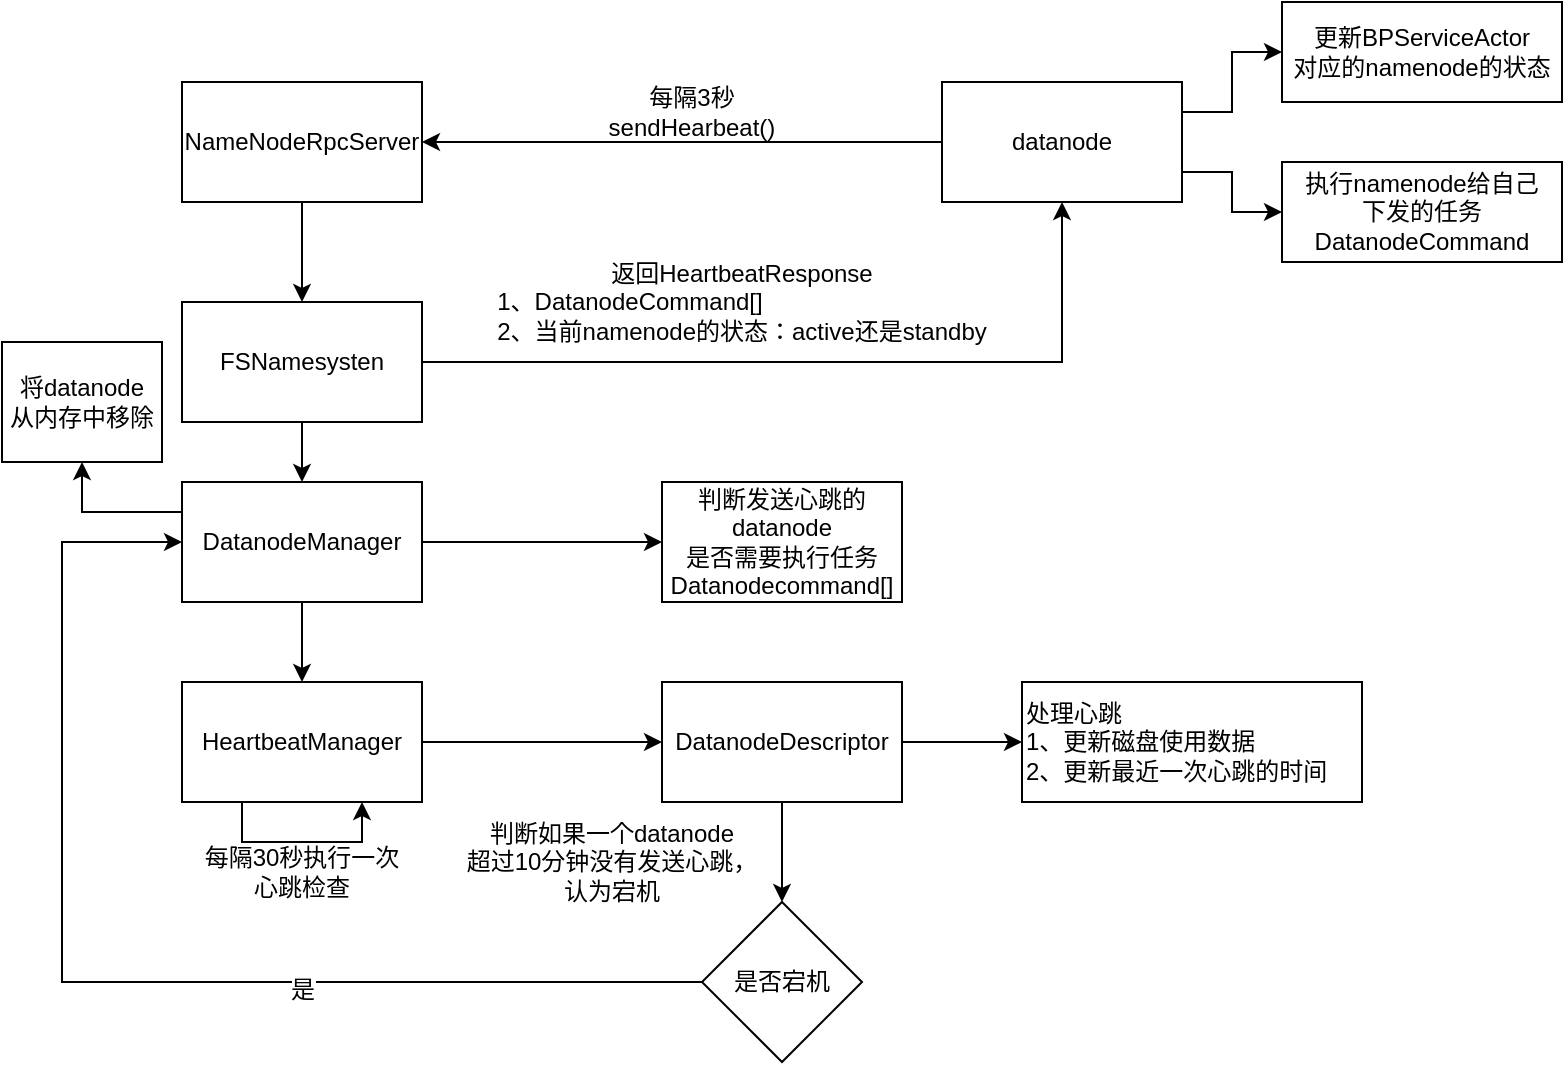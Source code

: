 <mxfile version="12.4.9" type="github">
  <diagram id="aWCTTcLlyL8U0ylBuCDs" name="第 1 页">
    <mxGraphModel dx="1422" dy="713" grid="1" gridSize="10" guides="1" tooltips="1" connect="1" arrows="1" fold="1" page="1" pageScale="1" pageWidth="827" pageHeight="1169" math="0" shadow="0">
      <root>
        <mxCell id="0"/>
        <mxCell id="1" parent="0"/>
        <mxCell id="vIRnpeh7JYYExMLSduEu-4" style="edgeStyle=orthogonalEdgeStyle;rounded=0;orthogonalLoop=1;jettySize=auto;html=1;exitX=1;exitY=0.25;exitDx=0;exitDy=0;entryX=0;entryY=0.5;entryDx=0;entryDy=0;" edge="1" parent="1" source="vIRnpeh7JYYExMLSduEu-1" target="vIRnpeh7JYYExMLSduEu-2">
          <mxGeometry relative="1" as="geometry"/>
        </mxCell>
        <mxCell id="vIRnpeh7JYYExMLSduEu-5" style="edgeStyle=orthogonalEdgeStyle;rounded=0;orthogonalLoop=1;jettySize=auto;html=1;exitX=1;exitY=0.75;exitDx=0;exitDy=0;entryX=0;entryY=0.5;entryDx=0;entryDy=0;" edge="1" parent="1" source="vIRnpeh7JYYExMLSduEu-1" target="vIRnpeh7JYYExMLSduEu-3">
          <mxGeometry relative="1" as="geometry"/>
        </mxCell>
        <mxCell id="vIRnpeh7JYYExMLSduEu-7" style="edgeStyle=orthogonalEdgeStyle;rounded=0;orthogonalLoop=1;jettySize=auto;html=1;" edge="1" parent="1" source="vIRnpeh7JYYExMLSduEu-1" target="vIRnpeh7JYYExMLSduEu-6">
          <mxGeometry relative="1" as="geometry"/>
        </mxCell>
        <mxCell id="vIRnpeh7JYYExMLSduEu-1" value="datanode" style="rounded=0;whiteSpace=wrap;html=1;" vertex="1" parent="1">
          <mxGeometry x="470" y="100" width="120" height="60" as="geometry"/>
        </mxCell>
        <mxCell id="vIRnpeh7JYYExMLSduEu-2" value="更新BPServiceActor&lt;br&gt;对应的namenode的状态" style="rounded=0;whiteSpace=wrap;html=1;" vertex="1" parent="1">
          <mxGeometry x="640" y="60" width="140" height="50" as="geometry"/>
        </mxCell>
        <mxCell id="vIRnpeh7JYYExMLSduEu-3" value="执行namenode给自己&lt;br&gt;下发的任务&lt;br&gt;DatanodeCommand" style="rounded=0;whiteSpace=wrap;html=1;" vertex="1" parent="1">
          <mxGeometry x="640" y="140" width="140" height="50" as="geometry"/>
        </mxCell>
        <mxCell id="vIRnpeh7JYYExMLSduEu-27" style="edgeStyle=orthogonalEdgeStyle;rounded=0;orthogonalLoop=1;jettySize=auto;html=1;entryX=0.5;entryY=0;entryDx=0;entryDy=0;" edge="1" parent="1" source="vIRnpeh7JYYExMLSduEu-6" target="vIRnpeh7JYYExMLSduEu-11">
          <mxGeometry relative="1" as="geometry"/>
        </mxCell>
        <mxCell id="vIRnpeh7JYYExMLSduEu-6" value="NameNodeRpcServer" style="rounded=0;whiteSpace=wrap;html=1;" vertex="1" parent="1">
          <mxGeometry x="90" y="100" width="120" height="60" as="geometry"/>
        </mxCell>
        <mxCell id="vIRnpeh7JYYExMLSduEu-8" value="每隔3秒&lt;br&gt;sendHearbeat()" style="text;html=1;strokeColor=none;fillColor=none;align=center;verticalAlign=middle;whiteSpace=wrap;rounded=0;" vertex="1" parent="1">
          <mxGeometry x="290" y="100" width="110" height="30" as="geometry"/>
        </mxCell>
        <mxCell id="vIRnpeh7JYYExMLSduEu-28" style="edgeStyle=orthogonalEdgeStyle;rounded=0;orthogonalLoop=1;jettySize=auto;html=1;entryX=0.5;entryY=0;entryDx=0;entryDy=0;" edge="1" parent="1" source="vIRnpeh7JYYExMLSduEu-11" target="vIRnpeh7JYYExMLSduEu-12">
          <mxGeometry relative="1" as="geometry"/>
        </mxCell>
        <mxCell id="vIRnpeh7JYYExMLSduEu-33" style="edgeStyle=orthogonalEdgeStyle;rounded=0;orthogonalLoop=1;jettySize=auto;html=1;entryX=0.5;entryY=1;entryDx=0;entryDy=0;" edge="1" parent="1" source="vIRnpeh7JYYExMLSduEu-11" target="vIRnpeh7JYYExMLSduEu-1">
          <mxGeometry relative="1" as="geometry"/>
        </mxCell>
        <mxCell id="vIRnpeh7JYYExMLSduEu-11" value="FSNamesysten" style="rounded=0;whiteSpace=wrap;html=1;" vertex="1" parent="1">
          <mxGeometry x="90" y="210" width="120" height="60" as="geometry"/>
        </mxCell>
        <mxCell id="vIRnpeh7JYYExMLSduEu-15" style="edgeStyle=orthogonalEdgeStyle;rounded=0;orthogonalLoop=1;jettySize=auto;html=1;" edge="1" parent="1" source="vIRnpeh7JYYExMLSduEu-12" target="vIRnpeh7JYYExMLSduEu-14">
          <mxGeometry relative="1" as="geometry"/>
        </mxCell>
        <mxCell id="vIRnpeh7JYYExMLSduEu-29" style="edgeStyle=orthogonalEdgeStyle;rounded=0;orthogonalLoop=1;jettySize=auto;html=1;entryX=0.5;entryY=0;entryDx=0;entryDy=0;" edge="1" parent="1" source="vIRnpeh7JYYExMLSduEu-12" target="vIRnpeh7JYYExMLSduEu-13">
          <mxGeometry relative="1" as="geometry"/>
        </mxCell>
        <mxCell id="vIRnpeh7JYYExMLSduEu-32" style="edgeStyle=orthogonalEdgeStyle;rounded=0;orthogonalLoop=1;jettySize=auto;html=1;exitX=0;exitY=0.25;exitDx=0;exitDy=0;entryX=0.5;entryY=1;entryDx=0;entryDy=0;" edge="1" parent="1" source="vIRnpeh7JYYExMLSduEu-12" target="vIRnpeh7JYYExMLSduEu-30">
          <mxGeometry relative="1" as="geometry"/>
        </mxCell>
        <mxCell id="vIRnpeh7JYYExMLSduEu-12" value="DatanodeManager" style="rounded=0;whiteSpace=wrap;html=1;" vertex="1" parent="1">
          <mxGeometry x="90" y="300" width="120" height="60" as="geometry"/>
        </mxCell>
        <mxCell id="vIRnpeh7JYYExMLSduEu-17" style="edgeStyle=orthogonalEdgeStyle;rounded=0;orthogonalLoop=1;jettySize=auto;html=1;entryX=0;entryY=0.5;entryDx=0;entryDy=0;" edge="1" parent="1" source="vIRnpeh7JYYExMLSduEu-13" target="vIRnpeh7JYYExMLSduEu-16">
          <mxGeometry relative="1" as="geometry"/>
        </mxCell>
        <mxCell id="vIRnpeh7JYYExMLSduEu-13" value="HeartbeatManager" style="rounded=0;whiteSpace=wrap;html=1;" vertex="1" parent="1">
          <mxGeometry x="90" y="400" width="120" height="60" as="geometry"/>
        </mxCell>
        <mxCell id="vIRnpeh7JYYExMLSduEu-14" value="判断发送心跳的datanode&lt;br&gt;是否需要执行任务&lt;br&gt;Datanodecommand[]" style="rounded=0;whiteSpace=wrap;html=1;" vertex="1" parent="1">
          <mxGeometry x="330" y="300" width="120" height="60" as="geometry"/>
        </mxCell>
        <mxCell id="vIRnpeh7JYYExMLSduEu-20" style="edgeStyle=orthogonalEdgeStyle;rounded=0;orthogonalLoop=1;jettySize=auto;html=1;entryX=0;entryY=0.5;entryDx=0;entryDy=0;" edge="1" parent="1" source="vIRnpeh7JYYExMLSduEu-16" target="vIRnpeh7JYYExMLSduEu-19">
          <mxGeometry relative="1" as="geometry"/>
        </mxCell>
        <mxCell id="vIRnpeh7JYYExMLSduEu-21" style="edgeStyle=orthogonalEdgeStyle;rounded=0;orthogonalLoop=1;jettySize=auto;html=1;entryX=0.5;entryY=0;entryDx=0;entryDy=0;" edge="1" parent="1" source="vIRnpeh7JYYExMLSduEu-16" target="vIRnpeh7JYYExMLSduEu-18">
          <mxGeometry relative="1" as="geometry"/>
        </mxCell>
        <mxCell id="vIRnpeh7JYYExMLSduEu-16" value="DatanodeDescriptor" style="rounded=0;whiteSpace=wrap;html=1;" vertex="1" parent="1">
          <mxGeometry x="330" y="400" width="120" height="60" as="geometry"/>
        </mxCell>
        <mxCell id="vIRnpeh7JYYExMLSduEu-23" style="edgeStyle=orthogonalEdgeStyle;rounded=0;orthogonalLoop=1;jettySize=auto;html=1;entryX=0;entryY=0.5;entryDx=0;entryDy=0;" edge="1" parent="1" source="vIRnpeh7JYYExMLSduEu-18" target="vIRnpeh7JYYExMLSduEu-12">
          <mxGeometry relative="1" as="geometry">
            <Array as="points">
              <mxPoint x="30" y="550"/>
              <mxPoint x="30" y="330"/>
            </Array>
          </mxGeometry>
        </mxCell>
        <mxCell id="vIRnpeh7JYYExMLSduEu-24" value="是" style="text;html=1;align=center;verticalAlign=middle;resizable=0;points=[];labelBackgroundColor=#ffffff;" vertex="1" connectable="0" parent="vIRnpeh7JYYExMLSduEu-23">
          <mxGeometry x="-0.333" y="4" relative="1" as="geometry">
            <mxPoint as="offset"/>
          </mxGeometry>
        </mxCell>
        <mxCell id="vIRnpeh7JYYExMLSduEu-18" value="是否宕机" style="rhombus;whiteSpace=wrap;html=1;" vertex="1" parent="1">
          <mxGeometry x="350" y="510" width="80" height="80" as="geometry"/>
        </mxCell>
        <mxCell id="vIRnpeh7JYYExMLSduEu-19" value="处理心跳&lt;br&gt;1、更新磁盘使用数据&lt;br&gt;2、更新最近一次心跳的时间" style="rounded=0;whiteSpace=wrap;html=1;align=left;" vertex="1" parent="1">
          <mxGeometry x="510" y="400" width="170" height="60" as="geometry"/>
        </mxCell>
        <mxCell id="vIRnpeh7JYYExMLSduEu-22" value="判断如果一个datanode&lt;br&gt;超过10分钟没有发送心跳，&lt;br&gt;认为宕机" style="text;html=1;strokeColor=none;fillColor=none;align=center;verticalAlign=middle;whiteSpace=wrap;rounded=0;" vertex="1" parent="1">
          <mxGeometry x="230" y="470" width="150" height="40" as="geometry"/>
        </mxCell>
        <mxCell id="vIRnpeh7JYYExMLSduEu-25" style="edgeStyle=orthogonalEdgeStyle;rounded=0;orthogonalLoop=1;jettySize=auto;html=1;exitX=0.25;exitY=1;exitDx=0;exitDy=0;entryX=0.75;entryY=1;entryDx=0;entryDy=0;" edge="1" parent="1" source="vIRnpeh7JYYExMLSduEu-13" target="vIRnpeh7JYYExMLSduEu-13">
          <mxGeometry relative="1" as="geometry">
            <Array as="points">
              <mxPoint x="120" y="480"/>
              <mxPoint x="180" y="480"/>
            </Array>
          </mxGeometry>
        </mxCell>
        <mxCell id="vIRnpeh7JYYExMLSduEu-26" value="每隔30秒执行一次&lt;br&gt;心跳检查" style="text;html=1;strokeColor=none;fillColor=none;align=center;verticalAlign=middle;whiteSpace=wrap;rounded=0;" vertex="1" parent="1">
          <mxGeometry x="100" y="480" width="100" height="30" as="geometry"/>
        </mxCell>
        <mxCell id="vIRnpeh7JYYExMLSduEu-30" value="将datanode&lt;br&gt;从内存中移除" style="rounded=0;whiteSpace=wrap;html=1;" vertex="1" parent="1">
          <mxGeometry y="230" width="80" height="60" as="geometry"/>
        </mxCell>
        <mxCell id="vIRnpeh7JYYExMLSduEu-34" value="返回HeartbeatResponse&lt;br&gt;&lt;div style=&quot;text-align: left&quot;&gt;&lt;span&gt;1、DatanodeCommand[]&lt;/span&gt;&lt;/div&gt;&lt;div style=&quot;text-align: left&quot;&gt;&lt;span&gt;2、当前namenode的状态：active还是standby&lt;/span&gt;&lt;/div&gt;" style="text;html=1;strokeColor=none;fillColor=none;align=center;verticalAlign=middle;whiteSpace=wrap;rounded=0;" vertex="1" parent="1">
          <mxGeometry x="240" y="190" width="260" height="40" as="geometry"/>
        </mxCell>
      </root>
    </mxGraphModel>
  </diagram>
</mxfile>
